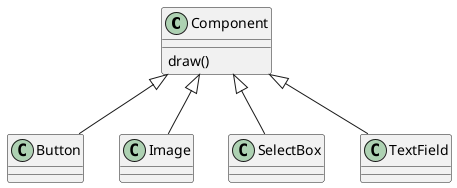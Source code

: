 @startuml gui

Component <|-- Button
Component <|-- Image
Component <|-- SelectBox
Component <|-- TextField

Component : draw()

@enduml
